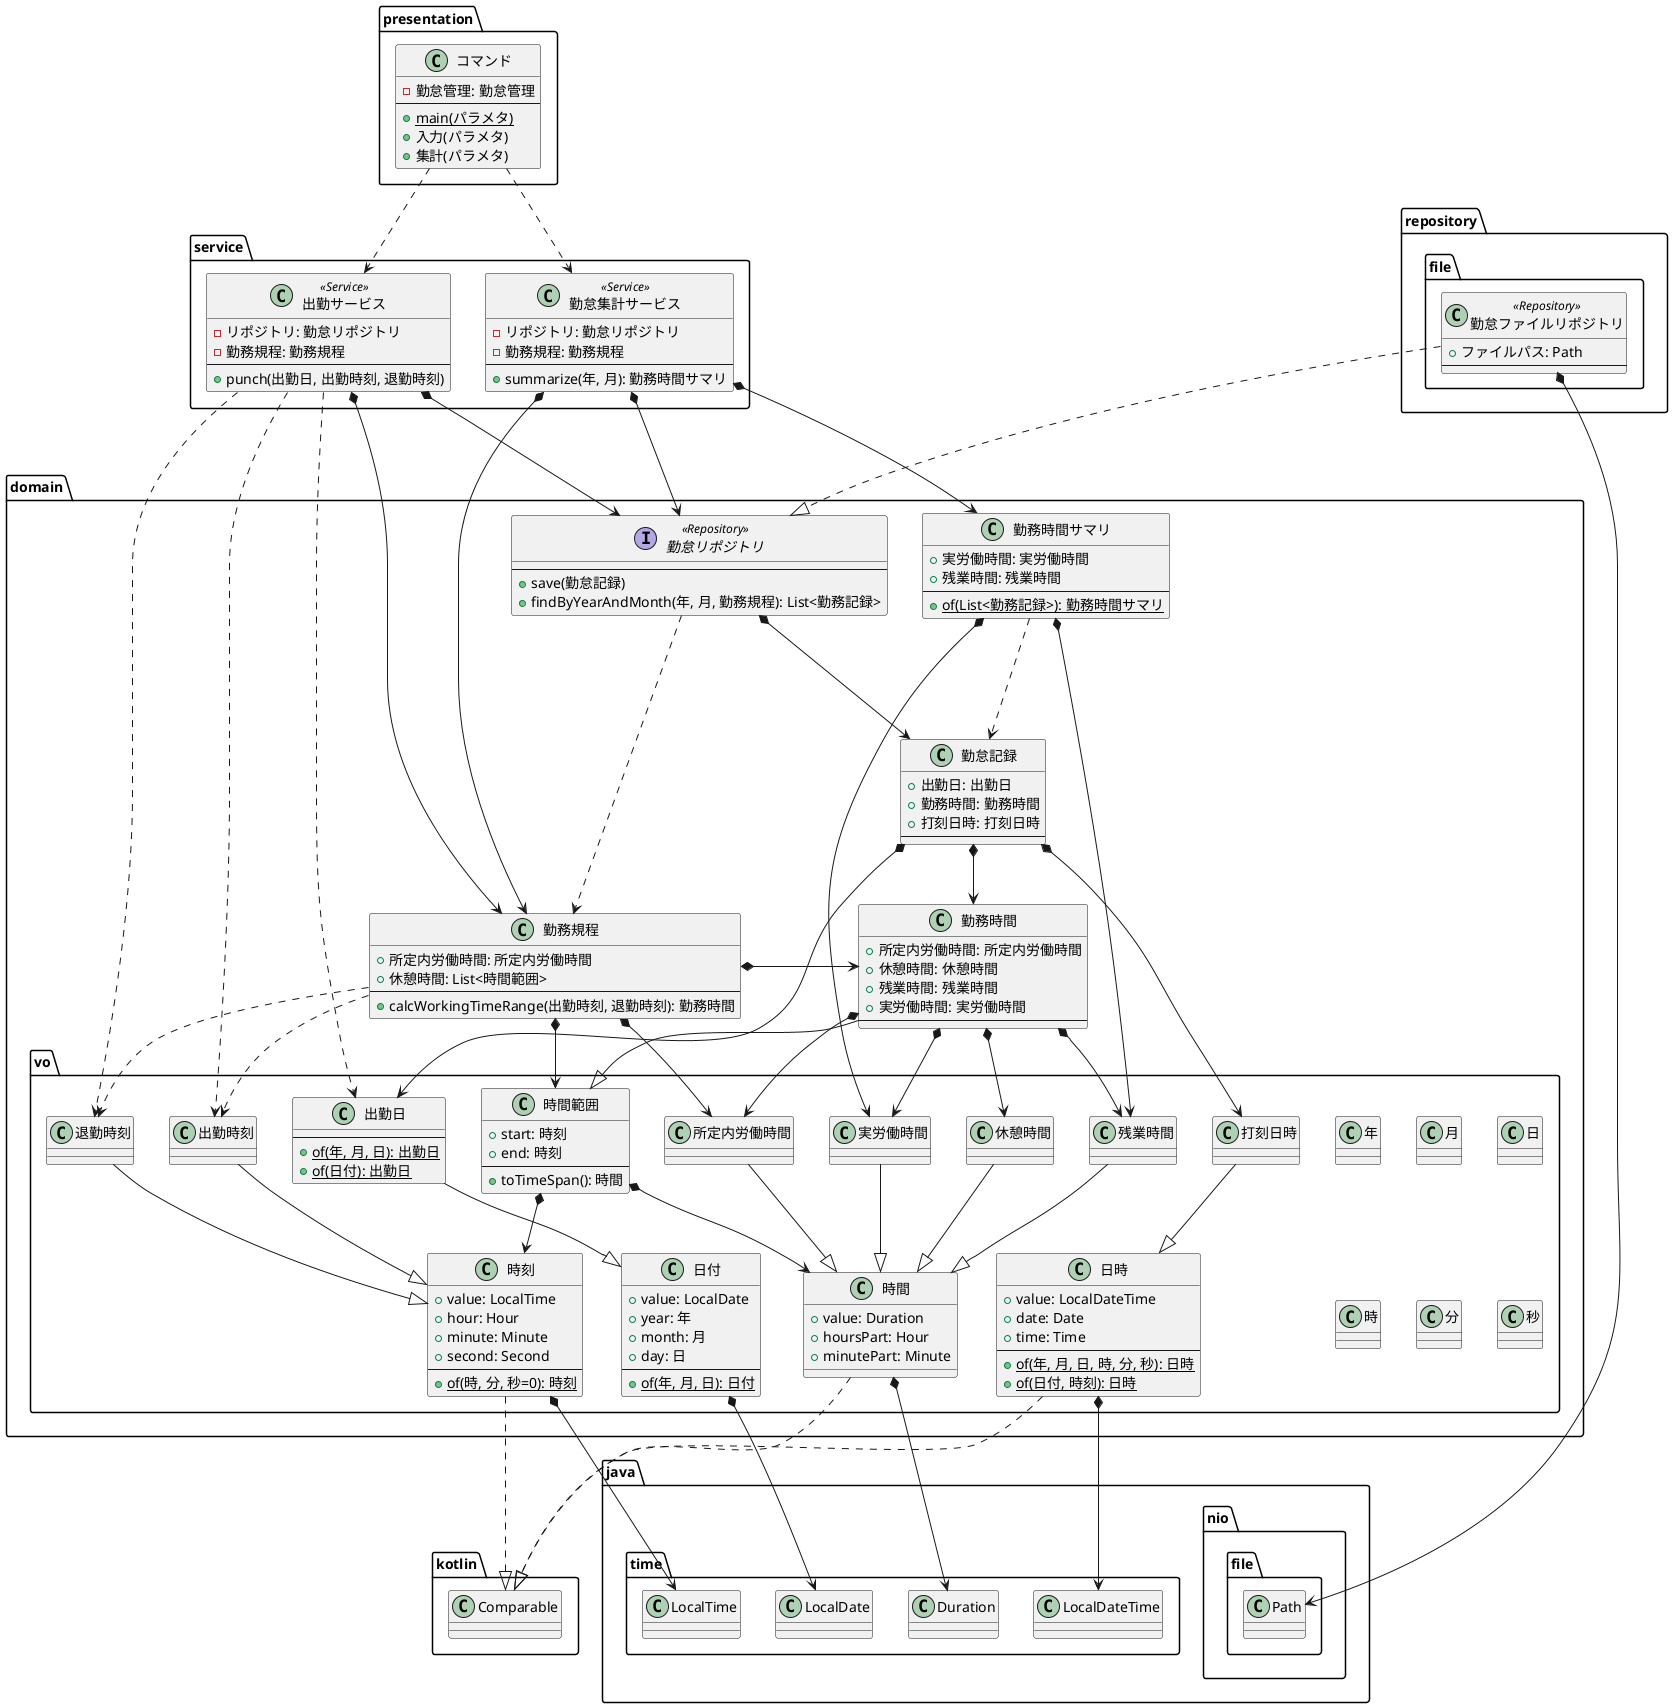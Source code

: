 @startuml

package java.nio.file {
    class Path
}

package java.time {
    class LocalDate
    class LocalTime
    class LocalDateTime
    class Duration
}

package kotlin {
    class Comparable
}

package domain {
    package vo {
        class 年
        class 月
        class 日
        class 時
        class 分
        class 秒

        class 日付 {
          + value: LocalDate
          + year: 年
          + month: 月
          + day: 日
          ----
          + {static} of(年, 月, 日): 日付
        }
        日付 *--> LocalDate

        class 時刻 {
          + value: LocalTime
          + hour: Hour
          + minute: Minute
          + second: Second
          ----
          + {static} of(時, 分, 秒=0): 時刻
        }
        時刻 ..|> Comparable
        時刻 *--> LocalTime

        class 日時 {
          + value: LocalDateTime
          + date: Date
          + time: Time
          ----
          + {static} of(年, 月, 日, 時, 分, 秒): 日時
          + {static} of(日付, 時刻): 日時
        }
        日時 ..|> Comparable
        日時 *--> LocalDateTime

        class 時間 {
          + value: Duration
          + hoursPart: Hour
          + minutePart: Minute
        }
        時間 ..|> Comparable
        時間 *--> Duration

        class 時間範囲 {
          + start: 時刻
          + end: 時刻
          ----
          + toTimeSpan(): 時間
        }
        時間範囲 *--> 時刻
        時間範囲 *--> 時間

        class 出勤日 {
          ----
          + {static} of(年, 月, 日): 出勤日
          + {static} of(日付): 出勤日
        }
        出勤日 --|> 日付

        class 出勤時刻
        出勤時刻 --|> 時刻

        class 退勤時刻
        退勤時刻 --|> 時刻

        class 打刻日時
        打刻日時 --|> 日時

        class 所定内労働時間
        所定内労働時間 --|> 時間

        class 残業時間
        残業時間 --|> 時間

        class 休憩時間
        休憩時間 --|> 時間

        class 実労働時間
        実労働時間 --|> 時間
    }

    class 勤務時間 {
      + 所定内労働時間: 所定内労働時間
      + 休憩時間: 休憩時間
      + 残業時間: 残業時間
      + 実労働時間: 実労働時間
      ----
    }
    勤務時間 --|> 時間範囲
    勤務時間 *--> 所定内労働時間
    勤務時間 *--> 休憩時間
    勤務時間 *--> 残業時間
    勤務時間 *--> 実労働時間

    class 勤務時間サマリ {
      + 実労働時間: 実労働時間
      + 残業時間: 残業時間
      ----
      + {static} of(List<勤務記録>): 勤務時間サマリ
    }
    勤務時間サマリ *---> 実労働時間
    勤務時間サマリ *---> 残業時間
    勤務時間サマリ ...> 勤怠記録

    class 勤務規程 {
      + 所定内労働時間: 所定内労働時間
      + 休憩時間: List<時間範囲>
      ----
      + calcWorkingTimeRange(出勤時刻, 退勤時刻): 勤務時間
    }
    勤務規程 *--> 所定内労働時間
    勤務規程 *--> 時間範囲
    勤務規程 ..> 出勤時刻
    勤務規程 ..> 退勤時刻
    勤務規程 *-> 勤務時間

    class 勤怠記録 {
      + 出勤日: 出勤日
      + 勤務時間: 勤務時間
      + 打刻日時: 打刻日時
      ----
    }
    勤怠記録 *--> 出勤日
    勤怠記録 *--> 打刻日時
    勤怠記録 *--> 勤務時間

    interface 勤怠リポジトリ <<Repository>> {
      ----
      + save(勤怠記録)
      + findByYearAndMonth(年, 月, 勤務規程): List<勤務記録>
    }
    勤怠リポジトリ *---> 勤怠記録
    勤怠リポジトリ .> 勤務規程
}

package service {
    class 出勤サービス <<Service>> {
      - リポジトリ: 勤怠リポジトリ
      - 勤務規程: 勤務規程
      ----
      + punch(出勤日, 出勤時刻, 退勤時刻)
    }
    出勤サービス *---> 勤怠リポジトリ
    出勤サービス *---> 勤務規程
    出勤サービス ...> 出勤日
    出勤サービス ...> 出勤時刻
    出勤サービス ...> 退勤時刻

    class 勤怠集計サービス <<Service>> {
      - リポジトリ: 勤怠リポジトリ
      - 勤務規程: 勤務規程
      ----
      + summarize(年, 月): 勤務時間サマリ
    }
    勤怠集計サービス *---> 勤怠リポジトリ
    勤怠集計サービス *--> 勤務規程
    勤怠集計サービス *---> 勤務時間サマリ
}

package repository.file {
    class 勤怠ファイルリポジトリ <<Repository>> {
      + ファイルパス: Path
      ----
    }
    勤怠ファイルリポジトリ ...|> 勤怠リポジトリ
    勤怠ファイルリポジトリ *--> Path
}

package presentation {
  class コマンド {
    - 勤怠管理: 勤怠管理
    ----
    + {static} main(パラメタ)
    + 入力(パラメタ)
    + 集計(パラメタ)
  }

  コマンド ..> 出勤サービス
  コマンド ..> 勤怠集計サービス
}

@enduml